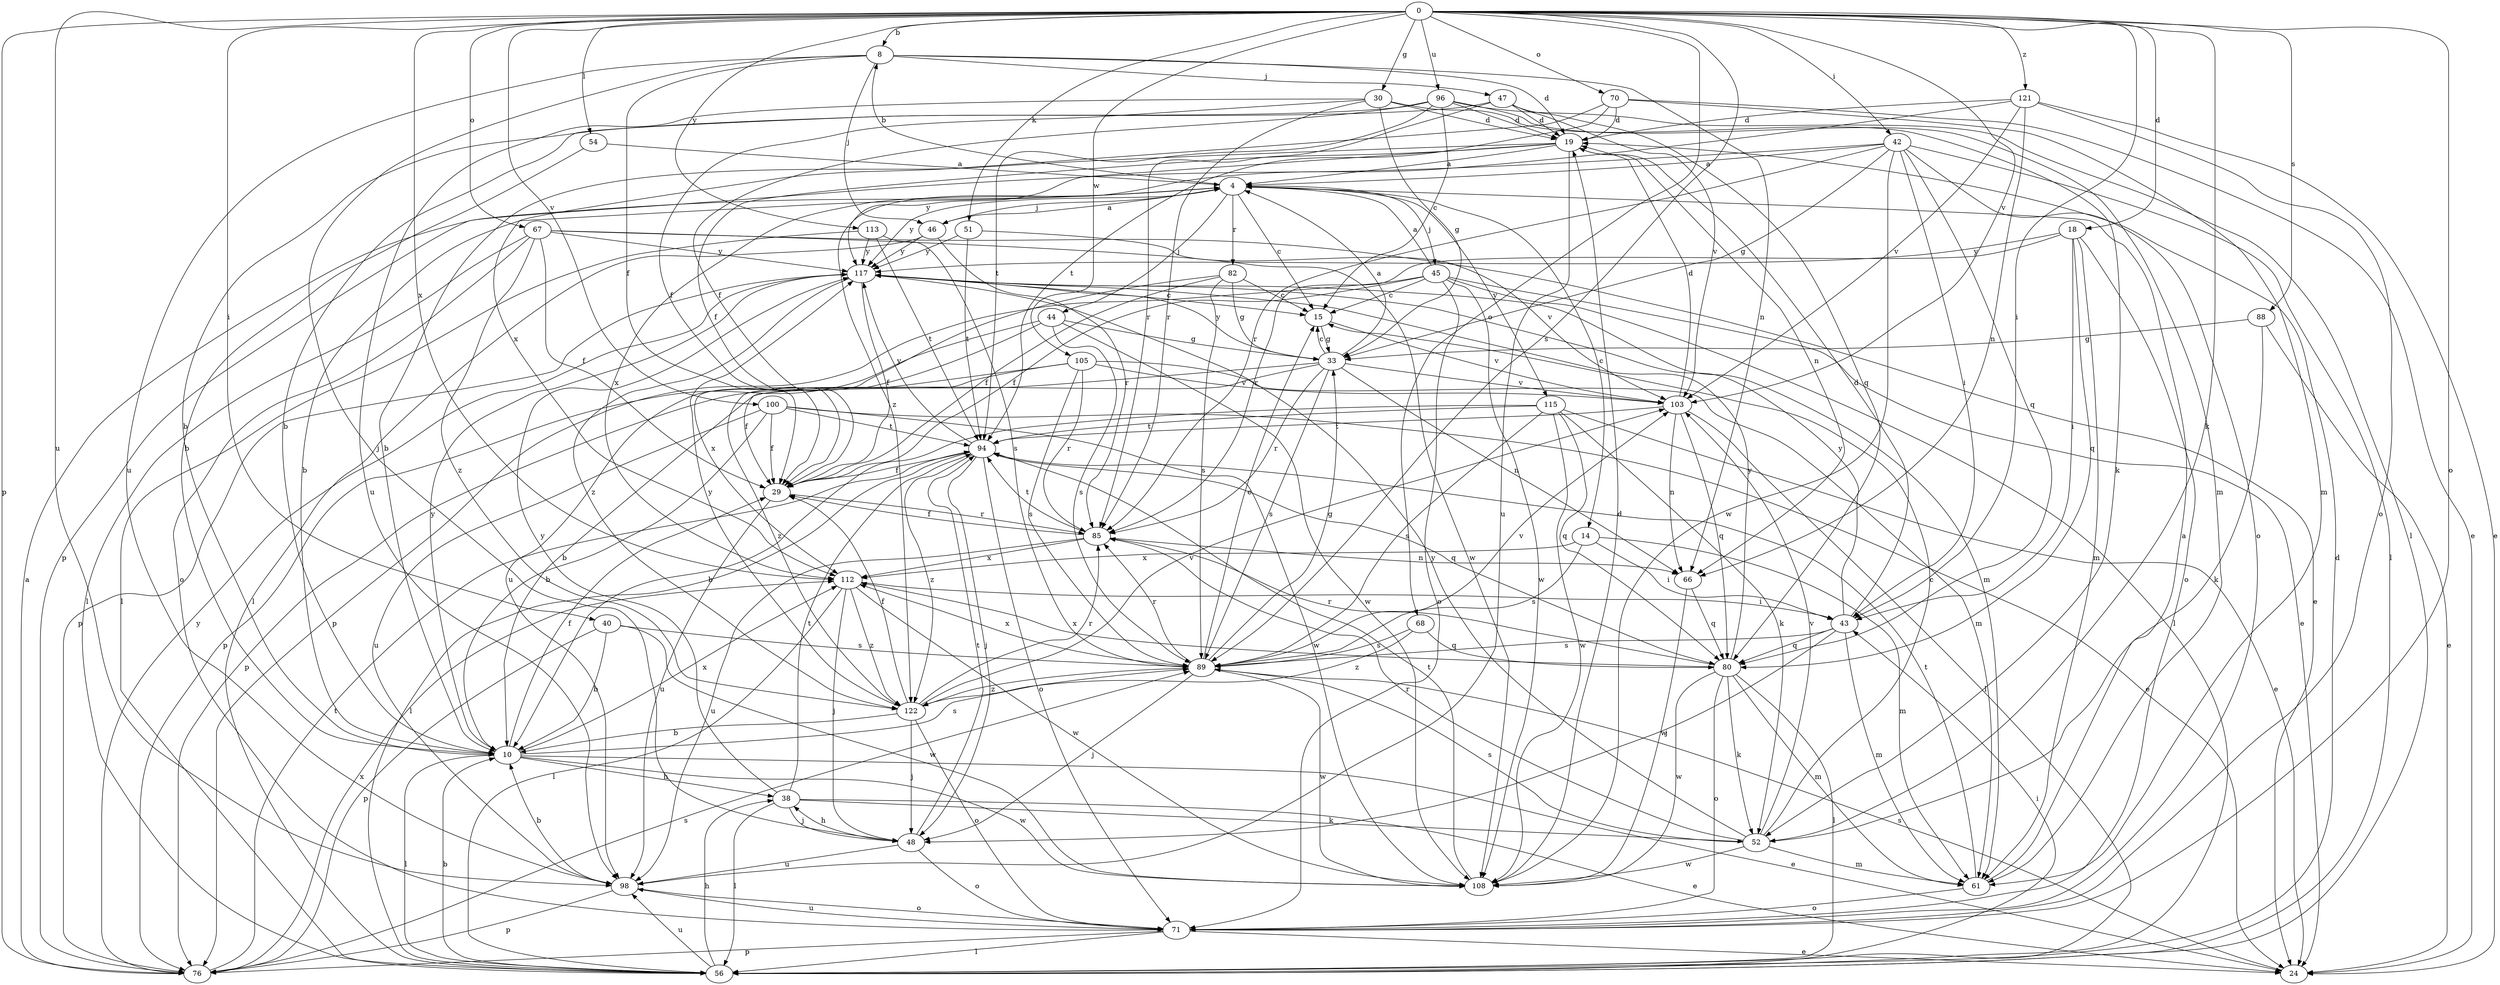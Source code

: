 strict digraph  {
0;
4;
8;
10;
14;
15;
18;
19;
24;
29;
30;
33;
38;
40;
42;
43;
44;
45;
46;
47;
48;
51;
52;
54;
56;
61;
66;
67;
68;
70;
71;
76;
80;
82;
85;
88;
89;
94;
96;
98;
100;
103;
105;
108;
112;
113;
115;
117;
121;
122;
0 -> 8  [label=b];
0 -> 18  [label=d];
0 -> 30  [label=g];
0 -> 40  [label=i];
0 -> 42  [label=i];
0 -> 43  [label=i];
0 -> 51  [label=k];
0 -> 52  [label=k];
0 -> 54  [label=l];
0 -> 67  [label=o];
0 -> 68  [label=o];
0 -> 70  [label=o];
0 -> 71  [label=o];
0 -> 76  [label=p];
0 -> 88  [label=s];
0 -> 89  [label=s];
0 -> 96  [label=u];
0 -> 98  [label=u];
0 -> 100  [label=v];
0 -> 103  [label=v];
0 -> 105  [label=w];
0 -> 112  [label=x];
0 -> 113  [label=y];
0 -> 121  [label=z];
4 -> 8  [label=b];
4 -> 10  [label=b];
4 -> 14  [label=c];
4 -> 15  [label=c];
4 -> 44  [label=j];
4 -> 45  [label=j];
4 -> 46  [label=j];
4 -> 82  [label=r];
4 -> 112  [label=x];
4 -> 115  [label=y];
4 -> 117  [label=y];
8 -> 19  [label=d];
8 -> 29  [label=f];
8 -> 46  [label=j];
8 -> 47  [label=j];
8 -> 48  [label=j];
8 -> 66  [label=n];
8 -> 98  [label=u];
10 -> 24  [label=e];
10 -> 29  [label=f];
10 -> 38  [label=h];
10 -> 56  [label=l];
10 -> 89  [label=s];
10 -> 108  [label=w];
10 -> 112  [label=x];
10 -> 117  [label=y];
14 -> 43  [label=i];
14 -> 61  [label=m];
14 -> 89  [label=s];
14 -> 112  [label=x];
15 -> 33  [label=g];
15 -> 103  [label=v];
18 -> 43  [label=i];
18 -> 61  [label=m];
18 -> 71  [label=o];
18 -> 80  [label=q];
18 -> 85  [label=r];
18 -> 117  [label=y];
19 -> 4  [label=a];
19 -> 10  [label=b];
19 -> 29  [label=f];
19 -> 66  [label=n];
19 -> 98  [label=u];
19 -> 117  [label=y];
24 -> 89  [label=s];
29 -> 85  [label=r];
29 -> 98  [label=u];
30 -> 19  [label=d];
30 -> 29  [label=f];
30 -> 33  [label=g];
30 -> 52  [label=k];
30 -> 85  [label=r];
30 -> 98  [label=u];
33 -> 4  [label=a];
33 -> 10  [label=b];
33 -> 15  [label=c];
33 -> 66  [label=n];
33 -> 76  [label=p];
33 -> 85  [label=r];
33 -> 89  [label=s];
33 -> 103  [label=v];
33 -> 117  [label=y];
38 -> 24  [label=e];
38 -> 48  [label=j];
38 -> 52  [label=k];
38 -> 56  [label=l];
38 -> 94  [label=t];
38 -> 117  [label=y];
40 -> 10  [label=b];
40 -> 76  [label=p];
40 -> 89  [label=s];
40 -> 108  [label=w];
42 -> 4  [label=a];
42 -> 33  [label=g];
42 -> 43  [label=i];
42 -> 56  [label=l];
42 -> 71  [label=o];
42 -> 76  [label=p];
42 -> 80  [label=q];
42 -> 85  [label=r];
42 -> 108  [label=w];
43 -> 19  [label=d];
43 -> 48  [label=j];
43 -> 61  [label=m];
43 -> 80  [label=q];
43 -> 89  [label=s];
43 -> 117  [label=y];
44 -> 33  [label=g];
44 -> 76  [label=p];
44 -> 89  [label=s];
44 -> 108  [label=w];
44 -> 112  [label=x];
45 -> 4  [label=a];
45 -> 15  [label=c];
45 -> 24  [label=e];
45 -> 29  [label=f];
45 -> 56  [label=l];
45 -> 71  [label=o];
45 -> 76  [label=p];
45 -> 108  [label=w];
46 -> 4  [label=a];
46 -> 56  [label=l];
46 -> 85  [label=r];
46 -> 117  [label=y];
47 -> 10  [label=b];
47 -> 19  [label=d];
47 -> 80  [label=q];
47 -> 85  [label=r];
47 -> 103  [label=v];
48 -> 38  [label=h];
48 -> 71  [label=o];
48 -> 94  [label=t];
48 -> 98  [label=u];
51 -> 94  [label=t];
51 -> 103  [label=v];
51 -> 117  [label=y];
52 -> 15  [label=c];
52 -> 61  [label=m];
52 -> 85  [label=r];
52 -> 89  [label=s];
52 -> 103  [label=v];
52 -> 108  [label=w];
52 -> 117  [label=y];
54 -> 4  [label=a];
54 -> 10  [label=b];
56 -> 10  [label=b];
56 -> 19  [label=d];
56 -> 38  [label=h];
56 -> 43  [label=i];
56 -> 98  [label=u];
61 -> 4  [label=a];
61 -> 71  [label=o];
61 -> 94  [label=t];
66 -> 80  [label=q];
66 -> 108  [label=w];
67 -> 24  [label=e];
67 -> 29  [label=f];
67 -> 56  [label=l];
67 -> 71  [label=o];
67 -> 108  [label=w];
67 -> 117  [label=y];
67 -> 122  [label=z];
68 -> 80  [label=q];
68 -> 89  [label=s];
68 -> 122  [label=z];
70 -> 19  [label=d];
70 -> 24  [label=e];
70 -> 61  [label=m];
70 -> 94  [label=t];
70 -> 112  [label=x];
71 -> 24  [label=e];
71 -> 56  [label=l];
71 -> 76  [label=p];
71 -> 98  [label=u];
76 -> 4  [label=a];
76 -> 89  [label=s];
76 -> 94  [label=t];
76 -> 112  [label=x];
76 -> 117  [label=y];
80 -> 52  [label=k];
80 -> 56  [label=l];
80 -> 61  [label=m];
80 -> 71  [label=o];
80 -> 85  [label=r];
80 -> 108  [label=w];
80 -> 112  [label=x];
80 -> 117  [label=y];
82 -> 15  [label=c];
82 -> 29  [label=f];
82 -> 33  [label=g];
82 -> 89  [label=s];
82 -> 98  [label=u];
85 -> 29  [label=f];
85 -> 66  [label=n];
85 -> 94  [label=t];
85 -> 98  [label=u];
85 -> 112  [label=x];
88 -> 24  [label=e];
88 -> 33  [label=g];
88 -> 52  [label=k];
89 -> 15  [label=c];
89 -> 33  [label=g];
89 -> 48  [label=j];
89 -> 85  [label=r];
89 -> 103  [label=v];
89 -> 108  [label=w];
89 -> 112  [label=x];
89 -> 122  [label=z];
94 -> 29  [label=f];
94 -> 48  [label=j];
94 -> 56  [label=l];
94 -> 71  [label=o];
94 -> 80  [label=q];
94 -> 117  [label=y];
94 -> 122  [label=z];
96 -> 10  [label=b];
96 -> 15  [label=c];
96 -> 19  [label=d];
96 -> 29  [label=f];
96 -> 56  [label=l];
96 -> 61  [label=m];
96 -> 94  [label=t];
98 -> 10  [label=b];
98 -> 71  [label=o];
98 -> 76  [label=p];
100 -> 10  [label=b];
100 -> 24  [label=e];
100 -> 29  [label=f];
100 -> 94  [label=t];
100 -> 98  [label=u];
100 -> 108  [label=w];
103 -> 19  [label=d];
103 -> 56  [label=l];
103 -> 66  [label=n];
103 -> 80  [label=q];
103 -> 94  [label=t];
105 -> 29  [label=f];
105 -> 61  [label=m];
105 -> 85  [label=r];
105 -> 89  [label=s];
105 -> 103  [label=v];
105 -> 122  [label=z];
108 -> 19  [label=d];
108 -> 94  [label=t];
112 -> 43  [label=i];
112 -> 48  [label=j];
112 -> 56  [label=l];
112 -> 108  [label=w];
112 -> 122  [label=z];
113 -> 56  [label=l];
113 -> 89  [label=s];
113 -> 94  [label=t];
113 -> 117  [label=y];
115 -> 10  [label=b];
115 -> 24  [label=e];
115 -> 52  [label=k];
115 -> 80  [label=q];
115 -> 89  [label=s];
115 -> 94  [label=t];
115 -> 108  [label=w];
117 -> 15  [label=c];
117 -> 29  [label=f];
117 -> 61  [label=m];
117 -> 76  [label=p];
117 -> 122  [label=z];
121 -> 19  [label=d];
121 -> 24  [label=e];
121 -> 66  [label=n];
121 -> 71  [label=o];
121 -> 103  [label=v];
121 -> 122  [label=z];
122 -> 10  [label=b];
122 -> 29  [label=f];
122 -> 48  [label=j];
122 -> 71  [label=o];
122 -> 85  [label=r];
122 -> 103  [label=v];
122 -> 117  [label=y];
}

